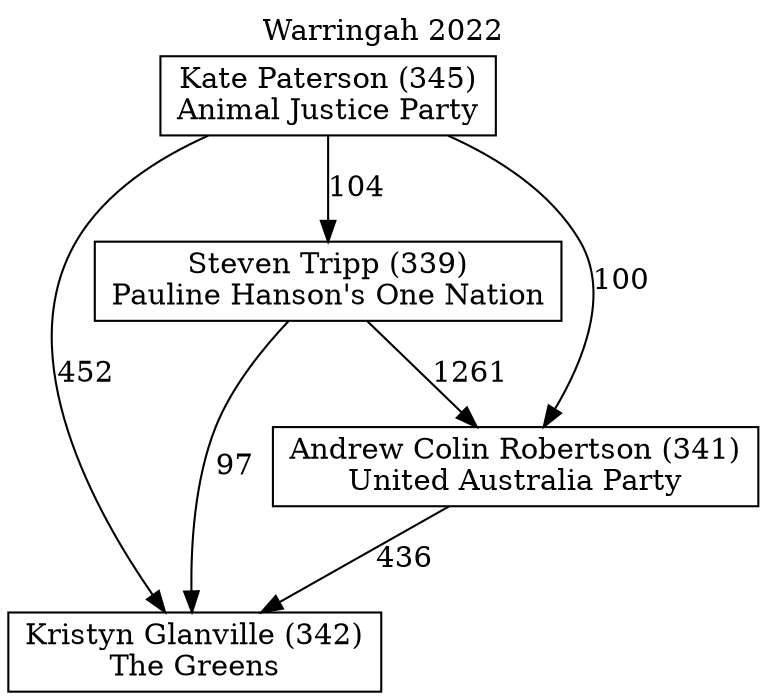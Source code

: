 // House preference flow
digraph "Kristyn Glanville (342)_Warringah_2022" {
	graph [label="Warringah 2022" labelloc=t mclimit=10]
	node [shape=box]
	"Kate Paterson (345)" [label="Kate Paterson (345)
Animal Justice Party"]
	"Steven Tripp (339)" [label="Steven Tripp (339)
Pauline Hanson's One Nation"]
	"Kristyn Glanville (342)" [label="Kristyn Glanville (342)
The Greens"]
	"Andrew Colin Robertson (341)" [label="Andrew Colin Robertson (341)
United Australia Party"]
	"Kate Paterson (345)" -> "Andrew Colin Robertson (341)" [label=100]
	"Kate Paterson (345)" -> "Steven Tripp (339)" [label=104]
	"Steven Tripp (339)" -> "Andrew Colin Robertson (341)" [label=1261]
	"Kate Paterson (345)" -> "Kristyn Glanville (342)" [label=452]
	"Steven Tripp (339)" -> "Kristyn Glanville (342)" [label=97]
	"Andrew Colin Robertson (341)" -> "Kristyn Glanville (342)" [label=436]
}

